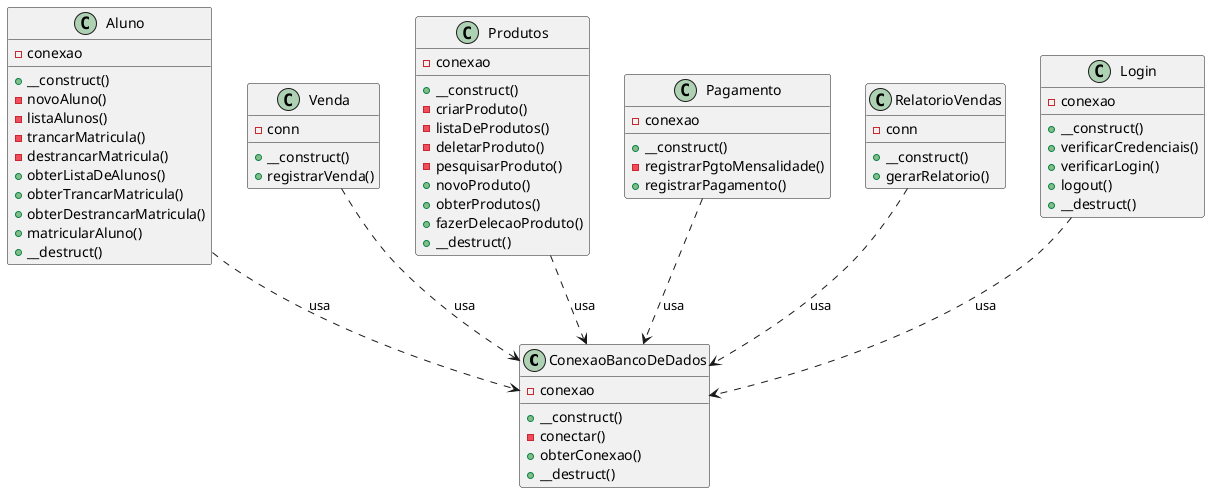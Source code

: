 @startuml
class ConexaoBancoDeDados {
    - conexao
    + __construct()
    - conectar()
    + obterConexao()
    + __destruct()
}

class Aluno {
    - conexao
    + __construct()
    - novoAluno()
    - listaAlunos()
    - trancarMatricula()
    - destrancarMatricula()
    + obterListaDeAlunos()
    + obterTrancarMatricula()
    + obterDestrancarMatricula()
    + matricularAluno()
    + __destruct()
}

class Venda {
    - conn
    + __construct()
    + registrarVenda()
}

class Produtos {
    - conexao
    + __construct()
    - criarProduto()
    - listaDeProdutos()
    - deletarProduto()
    - pesquisarProduto()
    + novoProduto()
    + obterProdutos()
    + fazerDelecaoProduto()
    + __destruct()
}

class Pagamento {
    - conexao
    + __construct()
    - registrarPgtoMensalidade()
    + registrarPagamento()
}

class RelatorioVendas {
    - conn
    + __construct()
    + gerarRelatorio()
}

class Login {
    - conexao
    + __construct()
    + verificarCredenciais()
    + verificarLogin()
    + logout()
    + __destruct()
}

Aluno ..> ConexaoBancoDeDados : usa
Venda ..> ConexaoBancoDeDados : usa
Produtos ..> ConexaoBancoDeDados : usa
Pagamento ..> ConexaoBancoDeDados : usa
RelatorioVendas ..> ConexaoBancoDeDados : usa
Login ..> ConexaoBancoDeDados : usa
@enduml
